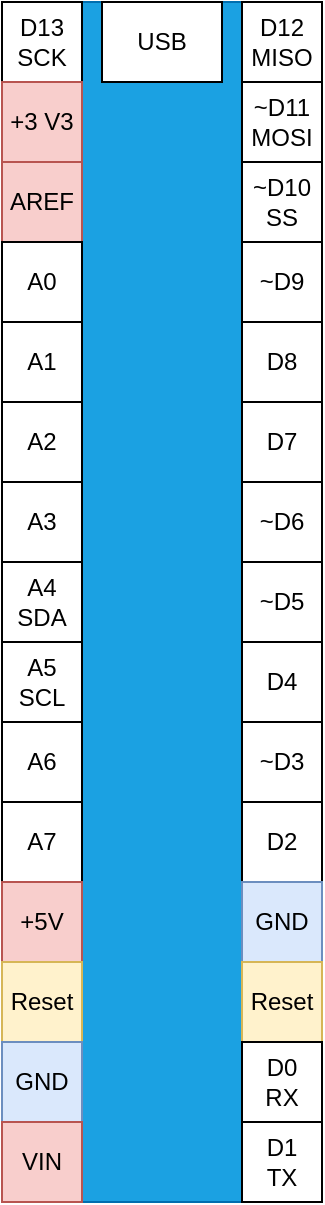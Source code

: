 <mxfile>
    <diagram id="gXTb6w3N0O4BFdrySA0R" name="Page-1">
        <mxGraphModel dx="650" dy="484" grid="1" gridSize="10" guides="1" tooltips="1" connect="1" arrows="1" fold="1" page="1" pageScale="1" pageWidth="850" pageHeight="1100" math="0" shadow="0">
            <root>
                <mxCell id="0"/>
                <mxCell id="1" parent="0"/>
                <mxCell id="2" value="" style="rounded=0;whiteSpace=wrap;html=1;fillColor=#1ba1e2;fontColor=#ffffff;strokeColor=#006EAF;" vertex="1" parent="1">
                    <mxGeometry x="320" y="200" width="160" height="600" as="geometry"/>
                </mxCell>
                <mxCell id="3" value="D13&lt;div&gt;SCK&lt;/div&gt;" style="rounded=0;whiteSpace=wrap;html=1;" vertex="1" parent="1">
                    <mxGeometry x="320" y="200" width="40" height="40" as="geometry"/>
                </mxCell>
                <mxCell id="4" value="+3 V3" style="rounded=0;whiteSpace=wrap;html=1;fillColor=#f8cecc;strokeColor=#b85450;" vertex="1" parent="1">
                    <mxGeometry x="320" y="240" width="40" height="40" as="geometry"/>
                </mxCell>
                <mxCell id="5" value="AREF" style="rounded=0;whiteSpace=wrap;html=1;fillColor=#f8cecc;strokeColor=#b85450;" vertex="1" parent="1">
                    <mxGeometry x="320" y="280" width="40" height="40" as="geometry"/>
                </mxCell>
                <mxCell id="6" value="A0" style="rounded=0;whiteSpace=wrap;html=1;" vertex="1" parent="1">
                    <mxGeometry x="320" y="320" width="40" height="40" as="geometry"/>
                </mxCell>
                <mxCell id="7" value="A1" style="rounded=0;whiteSpace=wrap;html=1;" vertex="1" parent="1">
                    <mxGeometry x="320" y="360" width="40" height="40" as="geometry"/>
                </mxCell>
                <mxCell id="8" value="A2" style="rounded=0;whiteSpace=wrap;html=1;" vertex="1" parent="1">
                    <mxGeometry x="320" y="400" width="40" height="40" as="geometry"/>
                </mxCell>
                <mxCell id="9" value="A3" style="rounded=0;whiteSpace=wrap;html=1;" vertex="1" parent="1">
                    <mxGeometry x="320" y="440" width="40" height="40" as="geometry"/>
                </mxCell>
                <mxCell id="10" value="A4&lt;div&gt;SDA&lt;/div&gt;" style="rounded=0;whiteSpace=wrap;html=1;" vertex="1" parent="1">
                    <mxGeometry x="320" y="480" width="40" height="40" as="geometry"/>
                </mxCell>
                <mxCell id="11" value="A5&lt;div&gt;SCL&lt;/div&gt;" style="rounded=0;whiteSpace=wrap;html=1;" vertex="1" parent="1">
                    <mxGeometry x="320" y="520" width="40" height="40" as="geometry"/>
                </mxCell>
                <mxCell id="12" value="A6" style="rounded=0;whiteSpace=wrap;html=1;" vertex="1" parent="1">
                    <mxGeometry x="320" y="560" width="40" height="40" as="geometry"/>
                </mxCell>
                <mxCell id="21" value="A7" style="rounded=0;whiteSpace=wrap;html=1;" vertex="1" parent="1">
                    <mxGeometry x="320" y="600" width="40" height="40" as="geometry"/>
                </mxCell>
                <mxCell id="22" value="+5V" style="rounded=0;whiteSpace=wrap;html=1;fillColor=#f8cecc;strokeColor=#b85450;" vertex="1" parent="1">
                    <mxGeometry x="320" y="640" width="40" height="40" as="geometry"/>
                </mxCell>
                <mxCell id="23" value="Reset" style="rounded=0;whiteSpace=wrap;html=1;fillColor=#fff2cc;strokeColor=#d6b656;" vertex="1" parent="1">
                    <mxGeometry x="320" y="680" width="40" height="40" as="geometry"/>
                </mxCell>
                <mxCell id="24" value="GND" style="rounded=0;whiteSpace=wrap;html=1;fillColor=#dae8fc;strokeColor=#6c8ebf;" vertex="1" parent="1">
                    <mxGeometry x="320" y="720" width="40" height="40" as="geometry"/>
                </mxCell>
                <mxCell id="25" value="VIN" style="rounded=0;whiteSpace=wrap;html=1;fillColor=#f8cecc;strokeColor=#b85450;" vertex="1" parent="1">
                    <mxGeometry x="320" y="760" width="40" height="40" as="geometry"/>
                </mxCell>
                <mxCell id="41" value="D12&lt;div&gt;MISO&lt;/div&gt;" style="rounded=0;whiteSpace=wrap;html=1;" vertex="1" parent="1">
                    <mxGeometry x="440" y="200" width="40" height="40" as="geometry"/>
                </mxCell>
                <mxCell id="42" value="~D11&lt;div&gt;MOSI&lt;/div&gt;" style="rounded=0;whiteSpace=wrap;html=1;" vertex="1" parent="1">
                    <mxGeometry x="440" y="240" width="40" height="40" as="geometry"/>
                </mxCell>
                <mxCell id="43" value="~D10&lt;div&gt;SS&lt;/div&gt;" style="rounded=0;whiteSpace=wrap;html=1;" vertex="1" parent="1">
                    <mxGeometry x="440" y="280" width="40" height="40" as="geometry"/>
                </mxCell>
                <mxCell id="44" value="~D9" style="rounded=0;whiteSpace=wrap;html=1;" vertex="1" parent="1">
                    <mxGeometry x="440" y="320" width="40" height="40" as="geometry"/>
                </mxCell>
                <mxCell id="45" value="D8" style="rounded=0;whiteSpace=wrap;html=1;" vertex="1" parent="1">
                    <mxGeometry x="440" y="360" width="40" height="40" as="geometry"/>
                </mxCell>
                <mxCell id="46" value="D7" style="rounded=0;whiteSpace=wrap;html=1;" vertex="1" parent="1">
                    <mxGeometry x="440" y="400" width="40" height="40" as="geometry"/>
                </mxCell>
                <mxCell id="47" value="~D6" style="rounded=0;whiteSpace=wrap;html=1;" vertex="1" parent="1">
                    <mxGeometry x="440" y="440" width="40" height="40" as="geometry"/>
                </mxCell>
                <mxCell id="48" value="~D5" style="rounded=0;whiteSpace=wrap;html=1;" vertex="1" parent="1">
                    <mxGeometry x="440" y="480" width="40" height="40" as="geometry"/>
                </mxCell>
                <mxCell id="49" value="D4" style="rounded=0;whiteSpace=wrap;html=1;" vertex="1" parent="1">
                    <mxGeometry x="440" y="520" width="40" height="40" as="geometry"/>
                </mxCell>
                <mxCell id="50" value="~D3" style="rounded=0;whiteSpace=wrap;html=1;" vertex="1" parent="1">
                    <mxGeometry x="440" y="560" width="40" height="40" as="geometry"/>
                </mxCell>
                <mxCell id="51" value="D2" style="rounded=0;whiteSpace=wrap;html=1;" vertex="1" parent="1">
                    <mxGeometry x="440" y="600" width="40" height="40" as="geometry"/>
                </mxCell>
                <mxCell id="52" value="GND" style="rounded=0;whiteSpace=wrap;html=1;fillColor=#dae8fc;strokeColor=#6c8ebf;" vertex="1" parent="1">
                    <mxGeometry x="440" y="640" width="40" height="40" as="geometry"/>
                </mxCell>
                <mxCell id="53" value="Reset" style="rounded=0;whiteSpace=wrap;html=1;fillColor=#fff2cc;strokeColor=#d6b656;" vertex="1" parent="1">
                    <mxGeometry x="440" y="680" width="40" height="40" as="geometry"/>
                </mxCell>
                <mxCell id="54" value="D0&lt;br&gt;RX" style="rounded=0;whiteSpace=wrap;html=1;" vertex="1" parent="1">
                    <mxGeometry x="440" y="720" width="40" height="40" as="geometry"/>
                </mxCell>
                <mxCell id="55" value="D1&lt;br&gt;TX" style="rounded=0;whiteSpace=wrap;html=1;" vertex="1" parent="1">
                    <mxGeometry x="440" y="760" width="40" height="40" as="geometry"/>
                </mxCell>
                <mxCell id="56" value="USB" style="rounded=0;whiteSpace=wrap;html=1;" vertex="1" parent="1">
                    <mxGeometry x="370" y="200" width="60" height="40" as="geometry"/>
                </mxCell>
            </root>
        </mxGraphModel>
    </diagram>
</mxfile>